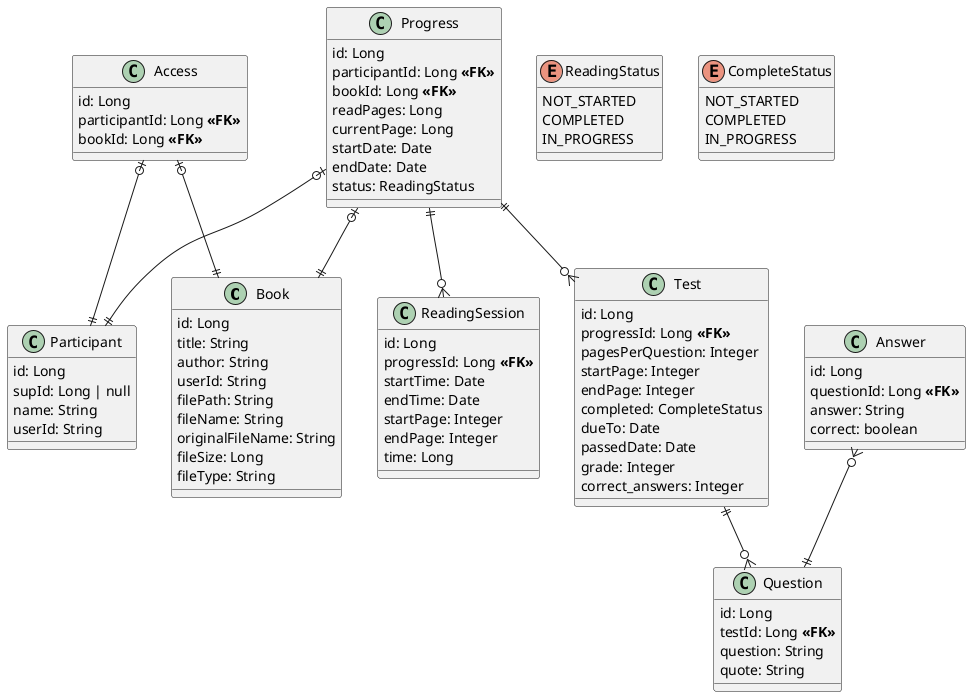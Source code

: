 @startuml BOM

class Book {
    id: Long
    title: String
    author: String
    userId: String
    filePath: String
    fileName: String
    originalFileName: String
    fileSize: Long
    fileType: String
}

class Participant {
    id: Long
    supId: Long | null
    name: String
    userId: String
}

class Access {
    id: Long
    participantId: Long **<<FK>>**
    bookId: Long **<<FK>>**
}

enum ReadingStatus {
    NOT_STARTED
    COMPLETED
    IN_PROGRESS
}

class Progress {
    id: Long
    participantId: Long **<<FK>>**
    bookId: Long **<<FK>>**
    readPages: Long
    currentPage: Long
    startDate: Date
    endDate: Date
    status: ReadingStatus
}

class ReadingSession {
    id: Long
    progressId: Long **<<FK>>**
    startTime: Date
    endTime: Date
    startPage: Integer
    endPage: Integer
    time: Long
}

enum CompleteStatus {
    NOT_STARTED
    COMPLETED
    IN_PROGRESS
}

class Test {
    id: Long
    progressId: Long **<<FK>>**
    pagesPerQuestion: Integer
    startPage: Integer
    endPage: Integer
    completed: CompleteStatus
    dueTo: Date
    passedDate: Date
    grade: Integer
    correct_answers: Integer
}

class Question {
    id: Long
    testId: Long **<<FK>>**
    question: String
    quote: String
}

class Answer {
    id: Long
    questionId: Long **<<FK>>**
    answer: String
    correct: boolean
}

Access |o--|| Book
Access |o--|| Participant

Progress |o--|| Book
Progress |o--|| Participant
Progress ||--o{ ReadingSession
Progress ||--o{ Test

Test ||--o{ Question
Answer }o--|| Question

@enduml